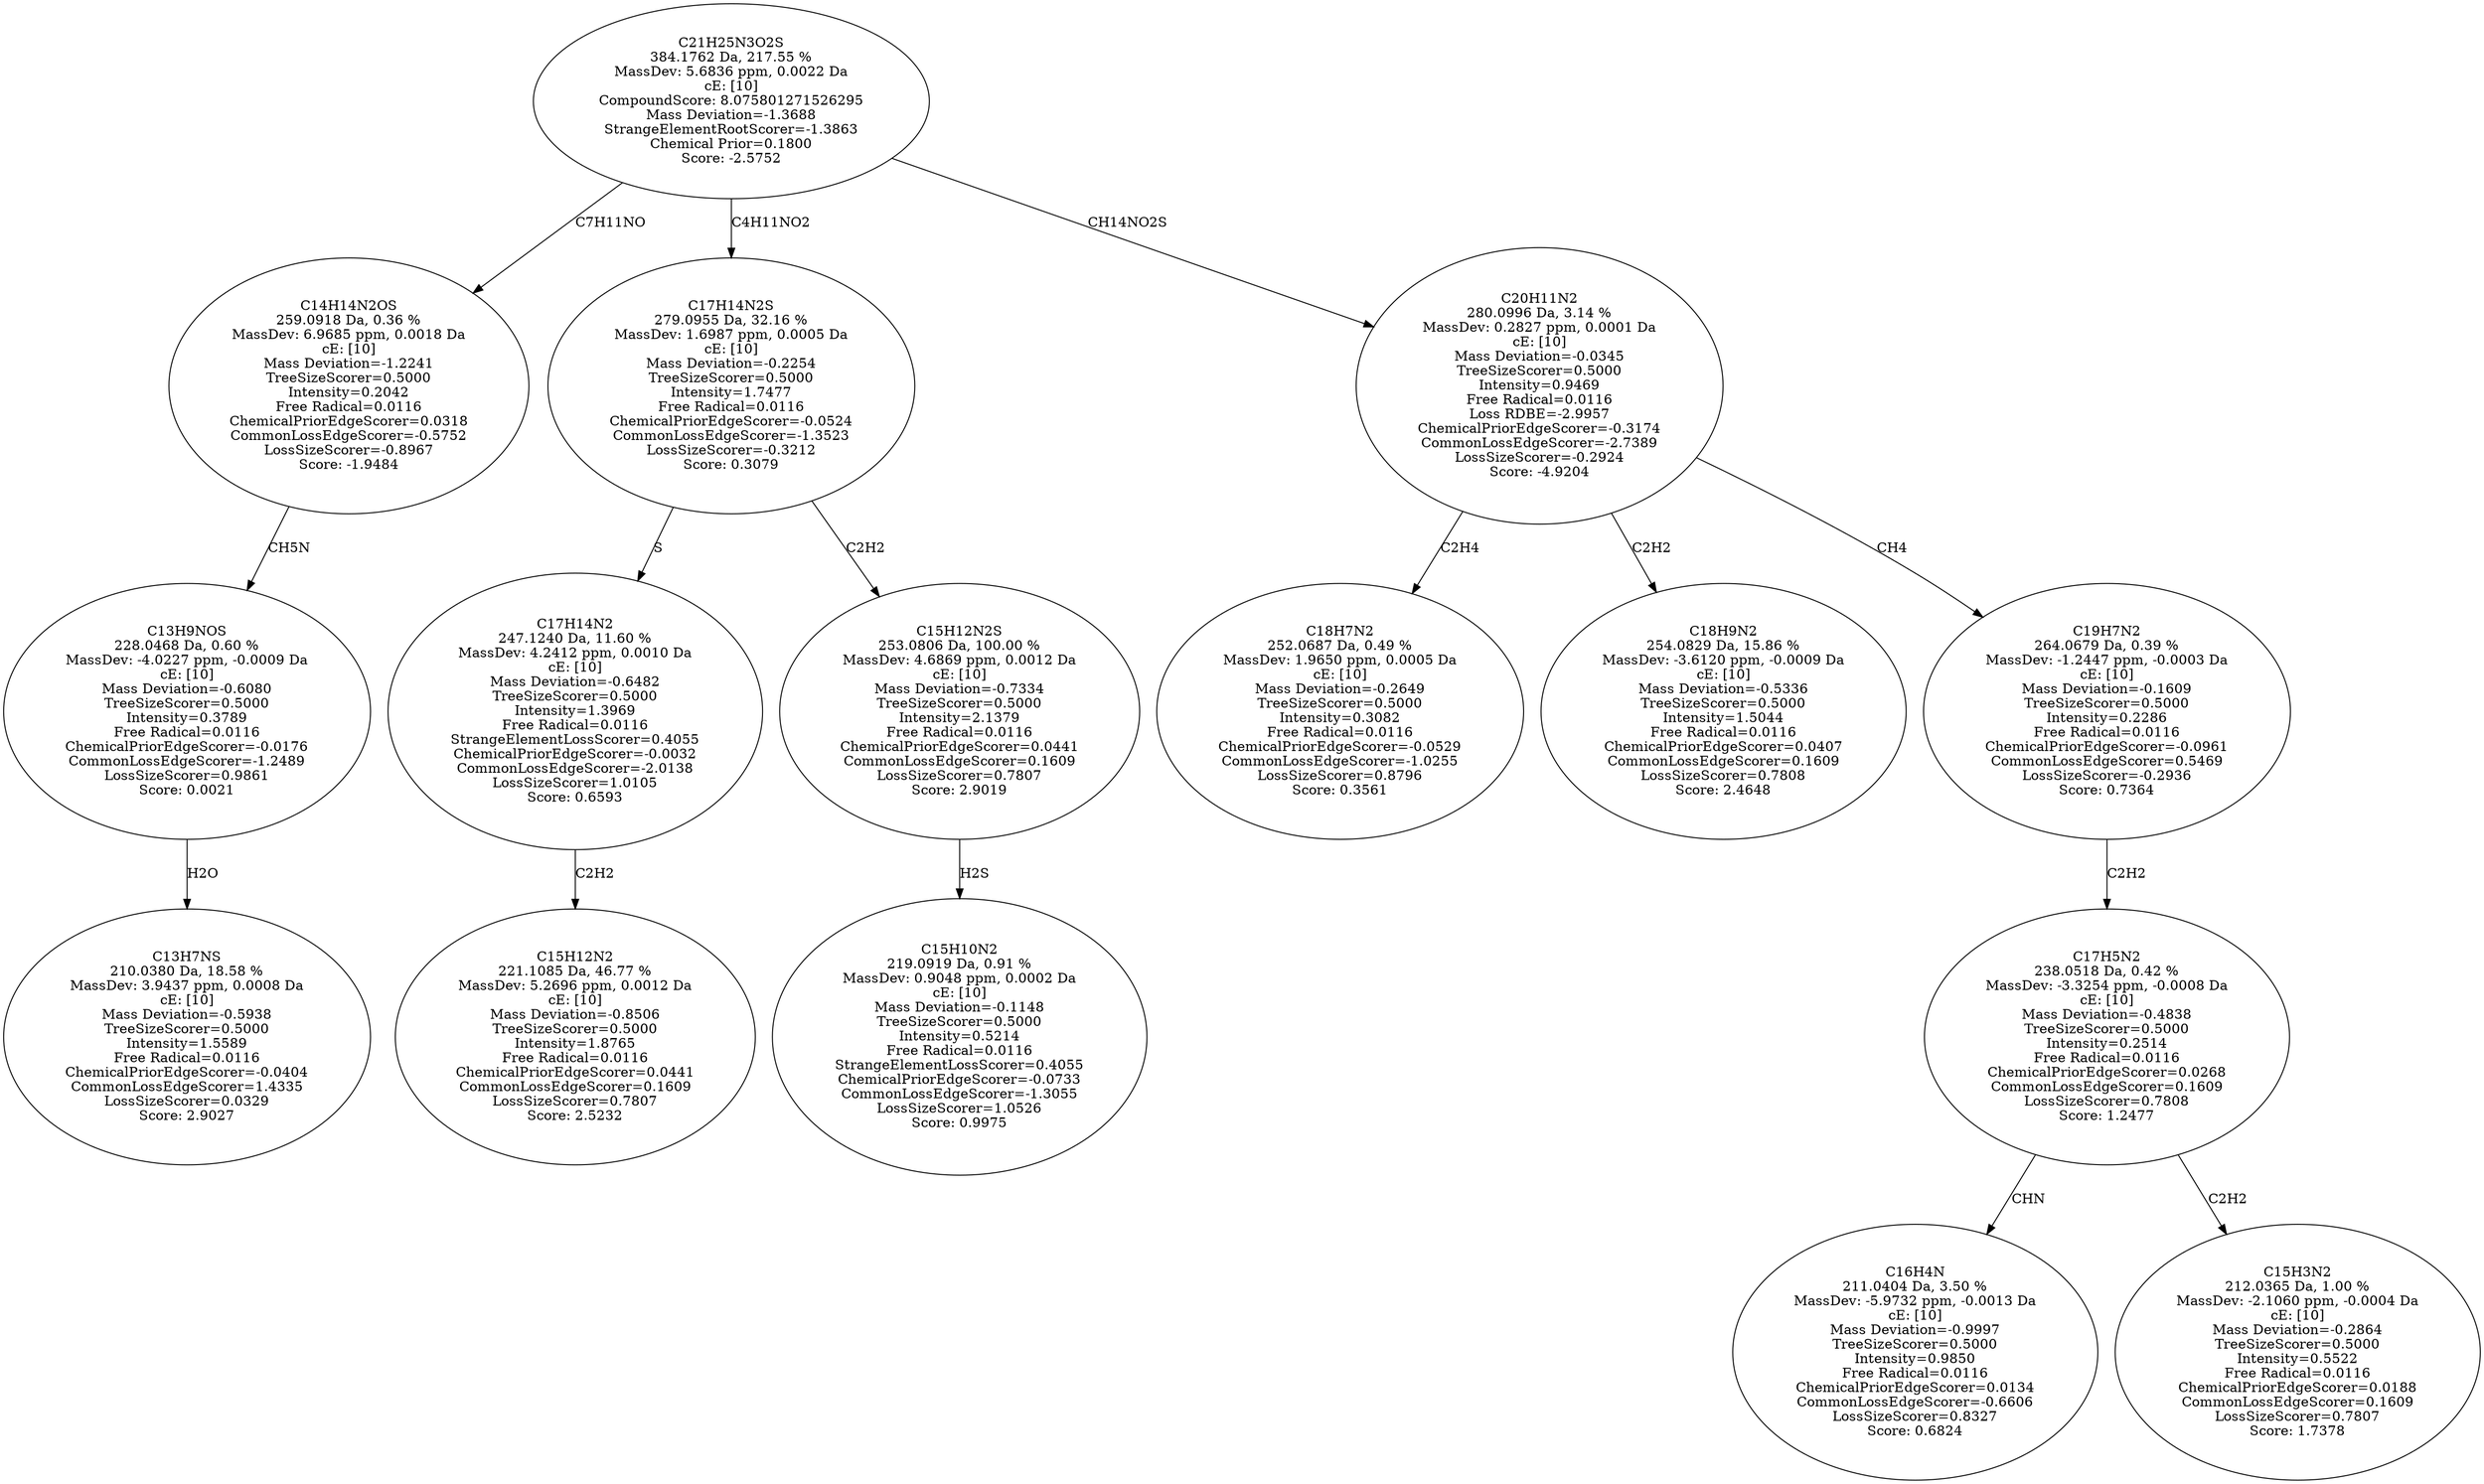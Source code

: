 strict digraph {
v1 [label="C13H7NS\n210.0380 Da, 18.58 %\nMassDev: 3.9437 ppm, 0.0008 Da\ncE: [10]\nMass Deviation=-0.5938\nTreeSizeScorer=0.5000\nIntensity=1.5589\nFree Radical=0.0116\nChemicalPriorEdgeScorer=-0.0404\nCommonLossEdgeScorer=1.4335\nLossSizeScorer=0.0329\nScore: 2.9027"];
v2 [label="C13H9NOS\n228.0468 Da, 0.60 %\nMassDev: -4.0227 ppm, -0.0009 Da\ncE: [10]\nMass Deviation=-0.6080\nTreeSizeScorer=0.5000\nIntensity=0.3789\nFree Radical=0.0116\nChemicalPriorEdgeScorer=-0.0176\nCommonLossEdgeScorer=-1.2489\nLossSizeScorer=0.9861\nScore: 0.0021"];
v3 [label="C14H14N2OS\n259.0918 Da, 0.36 %\nMassDev: 6.9685 ppm, 0.0018 Da\ncE: [10]\nMass Deviation=-1.2241\nTreeSizeScorer=0.5000\nIntensity=0.2042\nFree Radical=0.0116\nChemicalPriorEdgeScorer=0.0318\nCommonLossEdgeScorer=-0.5752\nLossSizeScorer=-0.8967\nScore: -1.9484"];
v4 [label="C15H12N2\n221.1085 Da, 46.77 %\nMassDev: 5.2696 ppm, 0.0012 Da\ncE: [10]\nMass Deviation=-0.8506\nTreeSizeScorer=0.5000\nIntensity=1.8765\nFree Radical=0.0116\nChemicalPriorEdgeScorer=0.0441\nCommonLossEdgeScorer=0.1609\nLossSizeScorer=0.7807\nScore: 2.5232"];
v5 [label="C17H14N2\n247.1240 Da, 11.60 %\nMassDev: 4.2412 ppm, 0.0010 Da\ncE: [10]\nMass Deviation=-0.6482\nTreeSizeScorer=0.5000\nIntensity=1.3969\nFree Radical=0.0116\nStrangeElementLossScorer=0.4055\nChemicalPriorEdgeScorer=-0.0032\nCommonLossEdgeScorer=-2.0138\nLossSizeScorer=1.0105\nScore: 0.6593"];
v6 [label="C15H10N2\n219.0919 Da, 0.91 %\nMassDev: 0.9048 ppm, 0.0002 Da\ncE: [10]\nMass Deviation=-0.1148\nTreeSizeScorer=0.5000\nIntensity=0.5214\nFree Radical=0.0116\nStrangeElementLossScorer=0.4055\nChemicalPriorEdgeScorer=-0.0733\nCommonLossEdgeScorer=-1.3055\nLossSizeScorer=1.0526\nScore: 0.9975"];
v7 [label="C15H12N2S\n253.0806 Da, 100.00 %\nMassDev: 4.6869 ppm, 0.0012 Da\ncE: [10]\nMass Deviation=-0.7334\nTreeSizeScorer=0.5000\nIntensity=2.1379\nFree Radical=0.0116\nChemicalPriorEdgeScorer=0.0441\nCommonLossEdgeScorer=0.1609\nLossSizeScorer=0.7807\nScore: 2.9019"];
v8 [label="C17H14N2S\n279.0955 Da, 32.16 %\nMassDev: 1.6987 ppm, 0.0005 Da\ncE: [10]\nMass Deviation=-0.2254\nTreeSizeScorer=0.5000\nIntensity=1.7477\nFree Radical=0.0116\nChemicalPriorEdgeScorer=-0.0524\nCommonLossEdgeScorer=-1.3523\nLossSizeScorer=-0.3212\nScore: 0.3079"];
v9 [label="C18H7N2\n252.0687 Da, 0.49 %\nMassDev: 1.9650 ppm, 0.0005 Da\ncE: [10]\nMass Deviation=-0.2649\nTreeSizeScorer=0.5000\nIntensity=0.3082\nFree Radical=0.0116\nChemicalPriorEdgeScorer=-0.0529\nCommonLossEdgeScorer=-1.0255\nLossSizeScorer=0.8796\nScore: 0.3561"];
v10 [label="C18H9N2\n254.0829 Da, 15.86 %\nMassDev: -3.6120 ppm, -0.0009 Da\ncE: [10]\nMass Deviation=-0.5336\nTreeSizeScorer=0.5000\nIntensity=1.5044\nFree Radical=0.0116\nChemicalPriorEdgeScorer=0.0407\nCommonLossEdgeScorer=0.1609\nLossSizeScorer=0.7808\nScore: 2.4648"];
v11 [label="C16H4N\n211.0404 Da, 3.50 %\nMassDev: -5.9732 ppm, -0.0013 Da\ncE: [10]\nMass Deviation=-0.9997\nTreeSizeScorer=0.5000\nIntensity=0.9850\nFree Radical=0.0116\nChemicalPriorEdgeScorer=0.0134\nCommonLossEdgeScorer=-0.6606\nLossSizeScorer=0.8327\nScore: 0.6824"];
v12 [label="C15H3N2\n212.0365 Da, 1.00 %\nMassDev: -2.1060 ppm, -0.0004 Da\ncE: [10]\nMass Deviation=-0.2864\nTreeSizeScorer=0.5000\nIntensity=0.5522\nFree Radical=0.0116\nChemicalPriorEdgeScorer=0.0188\nCommonLossEdgeScorer=0.1609\nLossSizeScorer=0.7807\nScore: 1.7378"];
v13 [label="C17H5N2\n238.0518 Da, 0.42 %\nMassDev: -3.3254 ppm, -0.0008 Da\ncE: [10]\nMass Deviation=-0.4838\nTreeSizeScorer=0.5000\nIntensity=0.2514\nFree Radical=0.0116\nChemicalPriorEdgeScorer=0.0268\nCommonLossEdgeScorer=0.1609\nLossSizeScorer=0.7808\nScore: 1.2477"];
v14 [label="C19H7N2\n264.0679 Da, 0.39 %\nMassDev: -1.2447 ppm, -0.0003 Da\ncE: [10]\nMass Deviation=-0.1609\nTreeSizeScorer=0.5000\nIntensity=0.2286\nFree Radical=0.0116\nChemicalPriorEdgeScorer=-0.0961\nCommonLossEdgeScorer=0.5469\nLossSizeScorer=-0.2936\nScore: 0.7364"];
v15 [label="C20H11N2\n280.0996 Da, 3.14 %\nMassDev: 0.2827 ppm, 0.0001 Da\ncE: [10]\nMass Deviation=-0.0345\nTreeSizeScorer=0.5000\nIntensity=0.9469\nFree Radical=0.0116\nLoss RDBE=-2.9957\nChemicalPriorEdgeScorer=-0.3174\nCommonLossEdgeScorer=-2.7389\nLossSizeScorer=-0.2924\nScore: -4.9204"];
v16 [label="C21H25N3O2S\n384.1762 Da, 217.55 %\nMassDev: 5.6836 ppm, 0.0022 Da\ncE: [10]\nCompoundScore: 8.075801271526295\nMass Deviation=-1.3688\nStrangeElementRootScorer=-1.3863\nChemical Prior=0.1800\nScore: -2.5752"];
v2 -> v1 [label="H2O"];
v3 -> v2 [label="CH5N"];
v16 -> v3 [label="C7H11NO"];
v5 -> v4 [label="C2H2"];
v8 -> v5 [label="S"];
v7 -> v6 [label="H2S"];
v8 -> v7 [label="C2H2"];
v16 -> v8 [label="C4H11NO2"];
v15 -> v9 [label="C2H4"];
v15 -> v10 [label="C2H2"];
v13 -> v11 [label="CHN"];
v13 -> v12 [label="C2H2"];
v14 -> v13 [label="C2H2"];
v15 -> v14 [label="CH4"];
v16 -> v15 [label="CH14NO2S"];
}